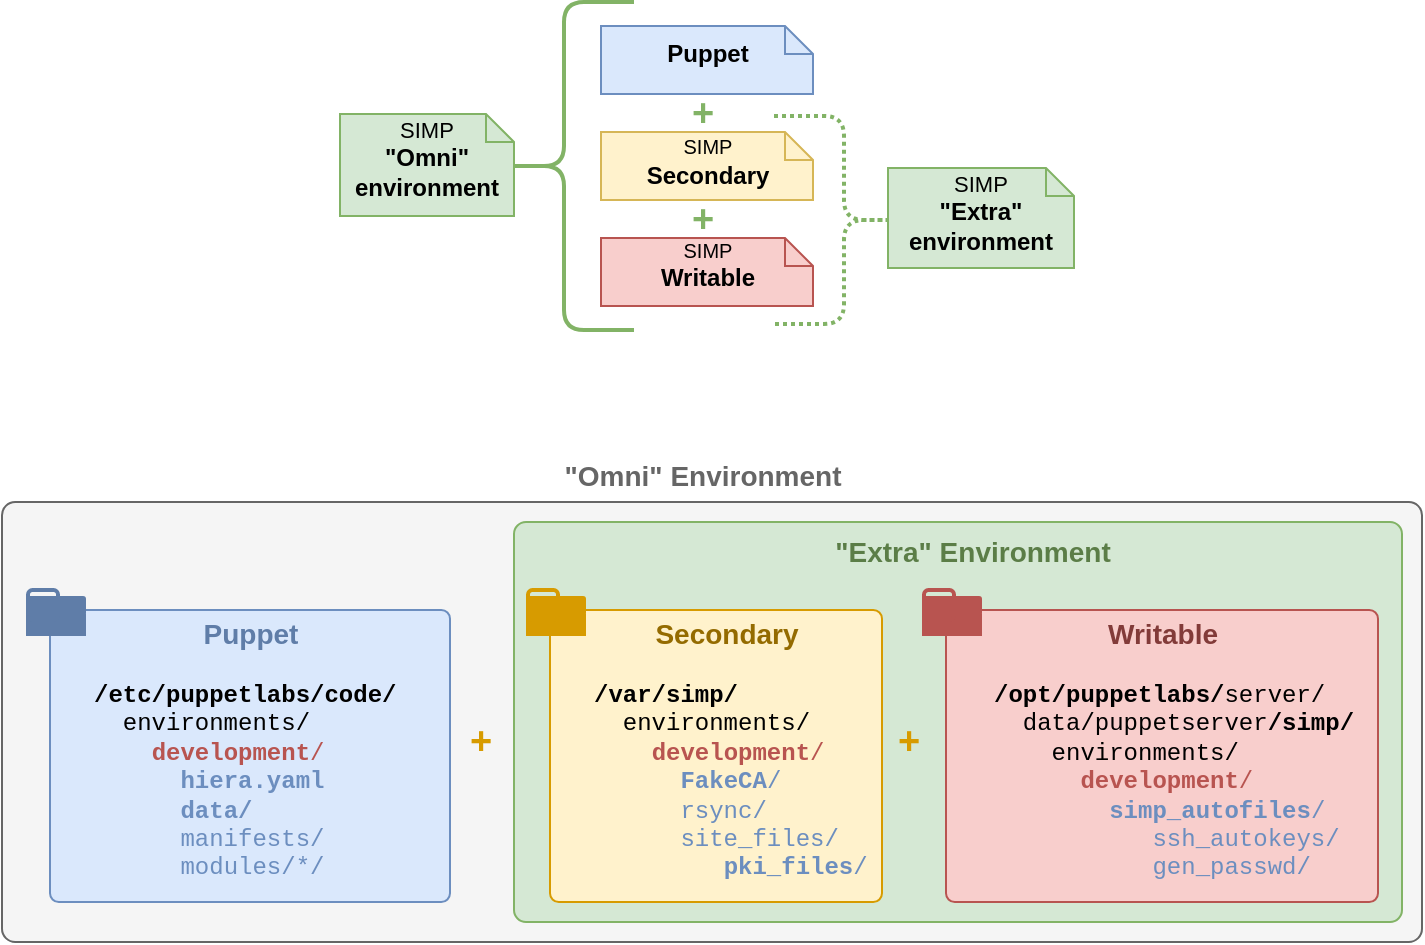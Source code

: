 <mxfile version="20.4.1" type="github" pages="2">
  <diagram name="Simplified v2" id="2etnrcAq5zjSbi8A3pP0">
    <mxGraphModel dx="1422" dy="813" grid="1" gridSize="10" guides="1" tooltips="1" connect="1" arrows="1" fold="1" page="1" pageScale="1" pageWidth="850" pageHeight="1100" math="0" shadow="0">
      <root>
        <mxCell id="-mIu3kfPHVClgdqaARXv-0" />
        <object label="Infrastructure" id="-mIu3kfPHVClgdqaARXv-1">
          <mxCell style="" visible="0" parent="-mIu3kfPHVClgdqaARXv-0" />
        </object>
        <mxCell id="-mIu3kfPHVClgdqaARXv-2" value="" style="whiteSpace=wrap;html=1;fontFamily=Helvetica;align=center;rounded=1;fillColor=none;strokeColor=#d79b00;dashed=1;movable=1;resizable=1;rotatable=1;deletable=1;editable=1;connectable=1;" vertex="1" parent="-mIu3kfPHVClgdqaARXv-1">
          <mxGeometry x="10" y="190" width="80" height="130" as="geometry" />
        </mxCell>
        <mxCell id="-mIu3kfPHVClgdqaARXv-3" style="edgeStyle=orthogonalEdgeStyle;rounded=0;orthogonalLoop=1;jettySize=auto;html=1;exitX=0.5;exitY=1;exitDx=0;exitDy=0;exitPerimeter=0;entryX=0.5;entryY=0;entryDx=0;entryDy=0;endArrow=none;endFill=0;strokeWidth=1;fontColor=#D79B00;fillColor=#ffe6cc;strokeColor=#d79b00;" edge="1" parent="-mIu3kfPHVClgdqaARXv-1" source="-mIu3kfPHVClgdqaARXv-4" target="-mIu3kfPHVClgdqaARXv-2">
          <mxGeometry relative="1" as="geometry" />
        </mxCell>
        <mxCell id="-mIu3kfPHVClgdqaARXv-4" value="&lt;div style=&quot;text-align: center&quot;&gt;&lt;span&gt;Infrastructure&lt;/span&gt;&lt;/div&gt;&lt;div style=&quot;text-align: center&quot;&gt;&lt;span&gt;environment&lt;/span&gt;&lt;/div&gt;" style="shape=note;whiteSpace=wrap;html=1;size=6;verticalAlign=top;align=center;spacingTop=-6;fontFamily=Helvetica;fontStyle=1;fillColor=#ffe6cc;strokeColor=#d79b00;" vertex="1" parent="-mIu3kfPHVClgdqaARXv-1">
          <mxGeometry x="4" y="147" width="95" height="30" as="geometry" />
        </mxCell>
        <mxCell id="-mIu3kfPHVClgdqaARXv-5" value="" style="shape=curlyBracket;whiteSpace=wrap;html=1;rounded=1;strokeColor=#d79b00;fillColor=#ffe6cc;fontFamily=Helvetica;align=center;rotation=0;size=0.769;spacingTop=-7;spacing=3;" vertex="1" parent="-mIu3kfPHVClgdqaARXv-1">
          <mxGeometry x="60" y="140" width="58" height="199" as="geometry" />
        </mxCell>
        <mxCell id="-mIu3kfPHVClgdqaARXv-6" value="" style="edgeStyle=orthogonalEdgeStyle;rounded=0;orthogonalLoop=1;jettySize=auto;html=1;endArrow=none;endFill=0;strokeWidth=1;fillColor=#ffe6cc;strokeColor=#d79b00;" edge="1" parent="-mIu3kfPHVClgdqaARXv-1" source="-mIu3kfPHVClgdqaARXv-7">
          <mxGeometry relative="1" as="geometry">
            <mxPoint x="45" y="283" as="targetPoint" />
          </mxGeometry>
        </mxCell>
        <mxCell id="-mIu3kfPHVClgdqaARXv-7" value="" style="shadow=0;dashed=0;html=1;strokeColor=#d79b00;labelPosition=center;verticalLabelPosition=bottom;verticalAlign=top;align=center;shape=mxgraph.azure.server;fillColor=#ffe6cc;labelBackgroundColor=#ffffff;" vertex="1" parent="-mIu3kfPHVClgdqaARXv-1">
          <mxGeometry x="20" y="233" width="50" height="15" as="geometry" />
        </mxCell>
        <mxCell id="-mIu3kfPHVClgdqaARXv-8" value="&lt;b&gt;production&lt;/b&gt;&lt;br&gt;&lt;div style=&quot;text-align: center&quot;&gt;&lt;span&gt;network&lt;/span&gt;&lt;/div&gt;" style="text;html=1;fontColor=#D79B00;" vertex="1" parent="-mIu3kfPHVClgdqaARXv-1">
          <mxGeometry x="19" y="280" width="60" height="30" as="geometry" />
        </mxCell>
        <mxCell id="-mIu3kfPHVClgdqaARXv-9" value="&lt;b&gt;production&lt;br&gt;&lt;/b&gt;&lt;div style=&quot;text-align: center&quot;&gt;&lt;span&gt;infrastructure&lt;/span&gt;&lt;/div&gt;" style="text;html=1;fontColor=#D79B00;align=center;" vertex="1" parent="-mIu3kfPHVClgdqaARXv-1">
          <mxGeometry x="9" y="193" width="80" height="30" as="geometry" />
        </mxCell>
        <mxCell id="-mIu3kfPHVClgdqaARXv-10" value="" style="endArrow=none;html=1;fillColor=#ffe6cc;strokeColor=#d79b00;strokeWidth=8;" edge="1" parent="-mIu3kfPHVClgdqaARXv-1">
          <mxGeometry width="50" height="50" relative="1" as="geometry">
            <mxPoint x="15.0" y="279.5" as="sourcePoint" />
            <mxPoint x="80" y="279" as="targetPoint" />
          </mxGeometry>
        </mxCell>
        <mxCell id="-mIu3kfPHVClgdqaARXv-11" value="" style="endArrow=none;html=1;fillColor=#ffe6cc;strokeColor=#d79b00;strokeWidth=1;" edge="1" parent="-mIu3kfPHVClgdqaARXv-1">
          <mxGeometry width="50" height="50" relative="1" as="geometry">
            <mxPoint x="105" y="263.5" as="sourcePoint" />
            <mxPoint x="121" y="263" as="targetPoint" />
          </mxGeometry>
        </mxCell>
        <mxCell id="-mIu3kfPHVClgdqaARXv-12" parent="-mIu3kfPHVClgdqaARXv-0" />
        <mxCell id="-mIu3kfPHVClgdqaARXv-13" value="" style="whiteSpace=wrap;html=1;labelBackgroundColor=#ffffff;strokeColor=#666666;strokeWidth=1;fillColor=#f5f5f5;align=center;rounded=1;movable=1;resizable=1;rotatable=1;deletable=1;editable=1;connectable=1;arcSize=3;fontColor=#333333;" vertex="1" parent="-mIu3kfPHVClgdqaARXv-12">
          <mxGeometry x="30" y="290" width="710" height="220" as="geometry" />
        </mxCell>
        <mxCell id="-mIu3kfPHVClgdqaARXv-14" value="" style="whiteSpace=wrap;html=1;labelBackgroundColor=#ffffff;strokeColor=#82b366;strokeWidth=1;fillColor=#d5e8d4;align=center;rounded=1;movable=1;resizable=1;rotatable=1;deletable=1;editable=1;connectable=1;arcSize=3;" vertex="1" parent="-mIu3kfPHVClgdqaARXv-12">
          <mxGeometry x="286" y="300" width="444" height="200" as="geometry" />
        </mxCell>
        <mxCell id="-mIu3kfPHVClgdqaARXv-15" value="" style="whiteSpace=wrap;html=1;labelBackgroundColor=#ffffff;strokeColor=#b85450;strokeWidth=1;fillColor=#f8cecc;align=center;rounded=1;movable=1;resizable=1;rotatable=1;deletable=1;editable=1;connectable=1;arcSize=3;" vertex="1" parent="-mIu3kfPHVClgdqaARXv-12">
          <mxGeometry x="502" y="344" width="216" height="146" as="geometry" />
        </mxCell>
        <mxCell id="-mIu3kfPHVClgdqaARXv-16" value="" style="whiteSpace=wrap;html=1;labelBackgroundColor=#ffffff;strokeColor=#6c8ebf;strokeWidth=1;fillColor=#dae8fc;align=center;rounded=1;movable=1;resizable=1;rotatable=1;deletable=1;editable=1;connectable=1;arcSize=3;" vertex="1" parent="-mIu3kfPHVClgdqaARXv-12">
          <mxGeometry x="54" y="344" width="200" height="146" as="geometry" />
        </mxCell>
        <mxCell id="-mIu3kfPHVClgdqaARXv-17" value="&lt;div&gt;&lt;b&gt;/etc/puppetlabs/code/&lt;/b&gt;&lt;/div&gt;&lt;div&gt;&amp;nbsp; environments/&lt;/div&gt;&lt;font color=&quot;#b85450&quot;&gt;&amp;nbsp;&amp;nbsp;&amp;nbsp; &lt;b&gt;development&lt;/b&gt;/&lt;br&gt;&lt;/font&gt;&lt;div&gt;&lt;font color=&quot;#3333ff&quot;&gt;&amp;nbsp;&amp;nbsp; &amp;nbsp;&amp;nbsp; &lt;b&gt;&lt;font color=&quot;#6c8ebf&quot;&gt;hiera.yaml&lt;/font&gt;&lt;/b&gt;&lt;/font&gt;&lt;/div&gt;&lt;div&gt;&lt;font color=&quot;#3333ff&quot;&gt;&amp;nbsp; &amp;nbsp; &amp;nbsp; &lt;/font&gt;&lt;b&gt;&lt;font color=&quot;#6c8ebf&quot;&gt;data/&lt;/font&gt;&lt;/b&gt;&lt;/div&gt;&lt;div&gt;&lt;font color=&quot;#6c8ebf&quot;&gt;&lt;span&gt;&amp;nbsp;&amp;nbsp; &amp;nbsp;&amp;nbsp; manifests/&lt;br&gt;&lt;/span&gt;&lt;/font&gt;&lt;/div&gt;&lt;div&gt;&lt;font color=&quot;#6c8ebf&quot;&gt;&lt;span&gt;&lt;font color=&quot;#3333ff&quot;&gt;&amp;nbsp; &amp;nbsp; &amp;nbsp; &lt;/font&gt;&lt;b&gt;&lt;font color=&quot;#6c8ebf&quot;&gt;&lt;/font&gt;&lt;/b&gt;modules/*/&lt;/span&gt;&lt;/font&gt;&lt;font color=&quot;#6c8ebf&quot;&gt;&lt;span&gt;&lt;/span&gt;&lt;/font&gt;&lt;/div&gt;&lt;div&gt;&lt;font color=&quot;#6c8ebf&quot;&gt;&lt;span&gt;&lt;/span&gt;&lt;/font&gt;&lt;/div&gt;&lt;font color=&quot;#6c8ebf&quot;&gt;&lt;br&gt;&lt;/font&gt;" style="text;html=1;resizable=1;points=[];autosize=1;align=left;verticalAlign=top;spacingTop=-4;fontColor=#000000;fontFamily=Courier New;movable=1;rotatable=1;deletable=1;editable=1;connectable=1;" vertex="1" parent="-mIu3kfPHVClgdqaARXv-12">
          <mxGeometry x="74" y="377" width="170" height="120" as="geometry" />
        </mxCell>
        <mxCell id="-mIu3kfPHVClgdqaARXv-23" value="" style="whiteSpace=wrap;html=1;labelBackgroundColor=#ffffff;strokeColor=#D79B00;strokeWidth=1;fillColor=#fff2cc;align=center;rounded=1;movable=1;resizable=1;rotatable=1;deletable=1;editable=1;connectable=1;arcSize=3;" vertex="1" parent="-mIu3kfPHVClgdqaARXv-12">
          <mxGeometry x="304" y="344" width="166" height="146" as="geometry" />
        </mxCell>
        <mxCell id="-mIu3kfPHVClgdqaARXv-24" value="" style="group" vertex="1" connectable="0" parent="-mIu3kfPHVClgdqaARXv-12">
          <mxGeometry x="292" y="334" width="30" height="23" as="geometry" />
        </mxCell>
        <mxCell id="-mIu3kfPHVClgdqaARXv-25" value="" style="whiteSpace=wrap;html=1;rounded=0;labelBackgroundColor=#ffffff;strokeColor=none;strokeWidth=2;fillColor=#D79B00;gradientColor=none;fontColor=#D79B00;align=center;" vertex="1" parent="-mIu3kfPHVClgdqaARXv-24">
          <mxGeometry y="12" width="30" height="11" as="geometry" />
        </mxCell>
        <mxCell id="-mIu3kfPHVClgdqaARXv-26" value="" style="whiteSpace=wrap;html=1;rounded=1;labelBackgroundColor=#ffffff;strokeColor=#d79b00;strokeWidth=2;fillColor=none;align=center;perimeterSpacing=0;" vertex="1" parent="-mIu3kfPHVClgdqaARXv-24">
          <mxGeometry x="1" width="15" height="15" as="geometry" />
        </mxCell>
        <mxCell id="-mIu3kfPHVClgdqaARXv-27" value="" style="whiteSpace=wrap;html=1;rounded=1;labelBackgroundColor=#ffffff;strokeColor=none;strokeWidth=2;fillColor=#D79B00;gradientColor=none;fontColor=#D79B00;align=center;" vertex="1" parent="-mIu3kfPHVClgdqaARXv-24">
          <mxGeometry y="3" width="30" height="10" as="geometry" />
        </mxCell>
        <mxCell id="-mIu3kfPHVClgdqaARXv-28" value="&lt;div&gt;&lt;b&gt;/var/simp/&lt;/b&gt;&lt;/div&gt;&lt;div&gt;&amp;nbsp; environments/&lt;/div&gt;&lt;font color=&quot;#b85450&quot;&gt;&amp;nbsp; &amp;nbsp; &lt;b&gt;development&lt;/b&gt;/&lt;br&gt;&lt;/font&gt;&lt;font color=&quot;#6c8ebf&quot;&gt;&amp;nbsp; &amp;nbsp; &amp;nbsp; &lt;b&gt;FakeCA&lt;/b&gt;/&lt;br&gt;&amp;nbsp; &amp;nbsp; &amp;nbsp; rsync/&lt;br&gt;&lt;/font&gt;&lt;div&gt;&lt;font color=&quot;#6c8ebf&quot;&gt;&amp;nbsp; &amp;nbsp; &amp;nbsp; site_files/&lt;br&gt;&lt;/font&gt;&lt;/div&gt;&lt;div&gt;&lt;font color=&quot;#6c8ebf&quot;&gt;&amp;nbsp;&amp;nbsp;&amp;nbsp;&amp;nbsp;&amp;nbsp; &amp;nbsp;&amp;nbsp; &lt;b&gt;pki_files&lt;/b&gt;/&lt;/font&gt;&lt;br&gt;&lt;/div&gt;" style="text;html=1;resizable=1;points=[];autosize=1;align=left;verticalAlign=top;spacingTop=-4;fontColor=#000000;fontFamily=Courier New;movable=1;rotatable=1;deletable=1;editable=1;connectable=1;" vertex="1" parent="-mIu3kfPHVClgdqaARXv-12">
          <mxGeometry x="324" y="377" width="160" height="110" as="geometry" />
        </mxCell>
        <mxCell id="-mIu3kfPHVClgdqaARXv-34" value="&lt;div&gt;&lt;b&gt;/opt/puppetlabs/&lt;/b&gt;server/&lt;/div&gt;&lt;div&gt;&amp;nbsp; data/puppetserver&lt;b&gt;/simp/&lt;/b&gt;&lt;/div&gt;&lt;div&gt;&amp;nbsp;&amp;nbsp;&amp;nbsp; environments/&lt;/div&gt;&lt;div&gt;&lt;font color=&quot;#b85450&quot;&gt;&lt;b&gt;&amp;nbsp;&amp;nbsp;&amp;nbsp;&amp;nbsp;&amp;nbsp; development&lt;/b&gt;/&lt;/font&gt;&lt;/div&gt;&lt;font color=&quot;#6c8ebf&quot;&gt;&amp;nbsp;&amp;nbsp; &amp;nbsp;&amp;nbsp;&amp;nbsp;&amp;nbsp; &lt;b&gt;simp_autofiles&lt;/b&gt;/&lt;br&gt;&amp;nbsp; &amp;nbsp; &amp;nbsp; &amp;nbsp;&amp;nbsp; &amp;nbsp; ssh_autokeys/&lt;br&gt;&amp;nbsp; &amp;nbsp; &amp;nbsp; &amp;nbsp;&amp;nbsp; &amp;nbsp; gen_passwd/&lt;br&gt;&lt;/font&gt;" style="text;html=1;resizable=1;points=[];autosize=1;align=left;verticalAlign=top;spacingTop=-4;fontColor=#000000;fontFamily=Courier New;movable=1;rotatable=1;deletable=1;editable=1;connectable=1;" vertex="1" parent="-mIu3kfPHVClgdqaARXv-12">
          <mxGeometry x="524" y="377" width="200" height="110" as="geometry" />
        </mxCell>
        <mxCell id="-mIu3kfPHVClgdqaARXv-45" value="&lt;font style=&quot;font-size: 14px;&quot;&gt;Puppet&lt;br&gt;&lt;/font&gt;" style="text;html=1;align=center;verticalAlign=middle;resizable=0;points=[];autosize=1;strokeColor=none;fillColor=none;fontStyle=1;fontSize=14;fontColor=#5F7DA8;" vertex="1" parent="-mIu3kfPHVClgdqaARXv-12">
          <mxGeometry x="119" y="341" width="70" height="30" as="geometry" />
        </mxCell>
        <mxCell id="-mIu3kfPHVClgdqaARXv-46" value="Secondary " style="text;html=1;align=center;verticalAlign=middle;resizable=0;points=[];autosize=1;strokeColor=none;fillColor=none;fontStyle=1;fontColor=#946B00;fontSize=14;" vertex="1" parent="-mIu3kfPHVClgdqaARXv-12">
          <mxGeometry x="342" y="341" width="100" height="30" as="geometry" />
        </mxCell>
        <mxCell id="-mIu3kfPHVClgdqaARXv-47" value="Writable " style="text;html=1;align=center;verticalAlign=middle;resizable=0;points=[];autosize=1;strokeColor=none;fillColor=none;fontStyle=1;fontColor=#823B39;fontSize=14;" vertex="1" parent="-mIu3kfPHVClgdqaARXv-12">
          <mxGeometry x="570" y="341" width="80" height="30" as="geometry" />
        </mxCell>
        <mxCell id="uFsJ2Q3TE8NYGcYe8jEq-1" value="+" style="text;html=1;resizable=0;autosize=1;align=center;verticalAlign=middle;points=[];fillColor=none;strokeColor=none;rounded=0;fontFamily=Helvetica;fontColor=#D79B00;fontStyle=1;fontSize=19;" vertex="1" parent="-mIu3kfPHVClgdqaARXv-12">
          <mxGeometry x="473" y="400" width="20" height="20" as="geometry" />
        </mxCell>
        <mxCell id="uFsJ2Q3TE8NYGcYe8jEq-2" value="&quot;Extra&quot; Environment" style="text;html=1;align=center;verticalAlign=middle;resizable=0;points=[];autosize=1;strokeColor=none;fillColor=none;fontStyle=1;fontColor=#5B7D47;fontSize=14;" vertex="1" parent="-mIu3kfPHVClgdqaARXv-12">
          <mxGeometry x="430" y="300" width="170" height="30" as="geometry" />
        </mxCell>
        <mxCell id="uFsJ2Q3TE8NYGcYe8jEq-6" value="&quot;Omni&quot; Environment" style="text;html=1;align=center;verticalAlign=middle;resizable=0;points=[];autosize=1;strokeColor=none;fillColor=none;fontStyle=1;fontColor=#666666;fontSize=14;" vertex="1" parent="-mIu3kfPHVClgdqaARXv-12">
          <mxGeometry x="295" y="262" width="170" height="30" as="geometry" />
        </mxCell>
        <mxCell id="uFsJ2Q3TE8NYGcYe8jEq-7" value="+" style="text;html=1;resizable=0;autosize=1;align=center;verticalAlign=middle;points=[];fillColor=none;strokeColor=none;rounded=0;fontFamily=Helvetica;fontColor=#D79B00;fontStyle=1;fontSize=19;" vertex="1" parent="-mIu3kfPHVClgdqaARXv-12">
          <mxGeometry x="259" y="400" width="20" height="20" as="geometry" />
        </mxCell>
        <mxCell id="vvE6RJOm1xn6MpsW2v5u-0" value="+" style="text;html=1;resizable=0;autosize=1;align=center;verticalAlign=middle;points=[];fillColor=none;strokeColor=none;rounded=0;fontFamily=Helvetica;fontColor=#82B366;fontStyle=1;fontSize=19;" vertex="1" parent="-mIu3kfPHVClgdqaARXv-12">
          <mxGeometry x="370" y="86" width="20" height="20" as="geometry" />
        </mxCell>
        <mxCell id="vvE6RJOm1xn6MpsW2v5u-1" value="" style="shape=curlyBracket;whiteSpace=wrap;html=1;rounded=1;labelBackgroundColor=#ffffff;strokeColor=#82b366;strokeWidth=2;fillColor=#d5e8d4;align=center;" vertex="1" parent="-mIu3kfPHVClgdqaARXv-12">
          <mxGeometry x="276" y="40" width="70" height="164" as="geometry" />
        </mxCell>
        <mxCell id="vvE6RJOm1xn6MpsW2v5u-2" value="&lt;div&gt;&lt;font size=&quot;1&quot;&gt;&lt;span style=&quot;font-weight: normal;&quot;&gt;SIMP&lt;/span&gt;&lt;/font&gt;&lt;/div&gt;&lt;div&gt;Secondary&lt;/div&gt;" style="shape=note;whiteSpace=wrap;html=1;size=14;verticalAlign=middle;align=center;spacingTop=-6;fontFamily=Helvetica;fontStyle=1;fillColor=#fff2cc;strokeColor=#d6b656;" vertex="1" parent="-mIu3kfPHVClgdqaARXv-12">
          <mxGeometry x="329.5" y="105" width="106" height="34" as="geometry" />
        </mxCell>
        <mxCell id="vvE6RJOm1xn6MpsW2v5u-3" value="Puppet" style="shape=note;whiteSpace=wrap;html=1;size=14;verticalAlign=middle;align=center;spacingTop=-6;fontFamily=Helvetica;fontStyle=1;fillColor=#dae8fc;strokeColor=#6c8ebf;" vertex="1" parent="-mIu3kfPHVClgdqaARXv-12">
          <mxGeometry x="329.5" y="52" width="106" height="34" as="geometry" />
        </mxCell>
        <mxCell id="vvE6RJOm1xn6MpsW2v5u-4" value="&lt;font style=&quot;font-size: 11px;&quot;&gt;&lt;span style=&quot;font-weight: normal;&quot;&gt;SIMP&lt;/span&gt;&lt;/font&gt;&lt;br&gt;&quot;Omni&quot;&lt;br&gt;environment" style="shape=note;whiteSpace=wrap;html=1;size=14;verticalAlign=top;align=center;spacingTop=-6;fontFamily=Helvetica;fontStyle=1;fillColor=#d5e8d4;strokeColor=#82b366;" vertex="1" parent="-mIu3kfPHVClgdqaARXv-12">
          <mxGeometry x="199" y="96" width="87" height="51" as="geometry" />
        </mxCell>
        <mxCell id="vvE6RJOm1xn6MpsW2v5u-5" value="+" style="text;html=1;resizable=0;autosize=1;align=center;verticalAlign=middle;points=[];fillColor=none;strokeColor=none;rounded=0;fontFamily=Helvetica;fontColor=#82B366;fontStyle=1;fontSize=19;" vertex="1" parent="-mIu3kfPHVClgdqaARXv-12">
          <mxGeometry x="370" y="139" width="20" height="20" as="geometry" />
        </mxCell>
        <mxCell id="vvE6RJOm1xn6MpsW2v5u-6" value="&lt;div style=&quot;font-size: 10px;&quot;&gt;&lt;span style=&quot;font-weight: normal;&quot;&gt;SIMP &lt;br&gt;&lt;/span&gt;&lt;/div&gt;&lt;div&gt;Writable&lt;/div&gt;" style="shape=note;whiteSpace=wrap;html=1;size=14;verticalAlign=middle;align=center;spacingTop=-6;fontFamily=Helvetica;fontStyle=1;fillColor=#f8cecc;strokeColor=#b85450;" vertex="1" parent="-mIu3kfPHVClgdqaARXv-12">
          <mxGeometry x="329.5" y="158" width="106" height="34" as="geometry" />
        </mxCell>
        <mxCell id="vvE6RJOm1xn6MpsW2v5u-7" value="" style="shape=curlyBracket;whiteSpace=wrap;html=1;rounded=1;labelBackgroundColor=#ffffff;strokeColor=#82b366;strokeWidth=2;fillColor=#d5e8d4;align=center;flipH=1;fontStyle=1;dashed=1;dashPattern=1 1;" vertex="1" parent="-mIu3kfPHVClgdqaARXv-12">
          <mxGeometry x="416" y="97" width="70" height="104" as="geometry" />
        </mxCell>
        <mxCell id="vvE6RJOm1xn6MpsW2v5u-8" style="edgeStyle=orthogonalEdgeStyle;rounded=0;orthogonalLoop=1;jettySize=auto;html=1;exitX=0.5;exitY=1;exitDx=0;exitDy=0;fontFamily=Courier New;" edge="1" parent="-mIu3kfPHVClgdqaARXv-12">
          <mxGeometry relative="1" as="geometry">
            <mxPoint x="516" y="159" as="sourcePoint" />
            <mxPoint x="516" y="159" as="targetPoint" />
          </mxGeometry>
        </mxCell>
        <mxCell id="vvE6RJOm1xn6MpsW2v5u-9" value="&lt;font style=&quot;font-size: 11px;&quot;&gt;&lt;span style=&quot;font-weight: normal;&quot;&gt;SIMP&lt;/span&gt;&lt;/font&gt;&lt;br&gt;&quot;Extra&quot;&lt;br&gt;environment" style="shape=note;whiteSpace=wrap;html=1;size=14;verticalAlign=top;align=center;spacingTop=-6;fontFamily=Helvetica;fontStyle=1;fillColor=#d5e8d4;strokeColor=#82b366;" vertex="1" parent="-mIu3kfPHVClgdqaARXv-12">
          <mxGeometry x="473" y="123" width="93" height="50" as="geometry" />
        </mxCell>
        <mxCell id="vvE6RJOm1xn6MpsW2v5u-11" value="" style="group" vertex="1" connectable="0" parent="-mIu3kfPHVClgdqaARXv-12">
          <mxGeometry x="490" y="334" width="30" height="23" as="geometry" />
        </mxCell>
        <mxCell id="-mIu3kfPHVClgdqaARXv-31" value="" style="whiteSpace=wrap;html=1;rounded=0;labelBackgroundColor=#ffffff;strokeColor=none;strokeWidth=2;fillColor=#B85450;gradientColor=none;fontColor=#D79B00;align=center;" vertex="1" parent="vvE6RJOm1xn6MpsW2v5u-11">
          <mxGeometry y="12" width="30" height="11" as="geometry" />
        </mxCell>
        <mxCell id="-mIu3kfPHVClgdqaARXv-32" value="" style="whiteSpace=wrap;html=1;rounded=1;labelBackgroundColor=#ffffff;strokeColor=#B85450;strokeWidth=2;fillColor=none;align=center;perimeterSpacing=0;" vertex="1" parent="vvE6RJOm1xn6MpsW2v5u-11">
          <mxGeometry x="1" width="15" height="15" as="geometry" />
        </mxCell>
        <mxCell id="-mIu3kfPHVClgdqaARXv-33" value="" style="whiteSpace=wrap;html=1;rounded=1;labelBackgroundColor=#ffffff;strokeColor=none;strokeWidth=2;fillColor=#B85450;gradientColor=none;fontColor=#D79B00;align=center;" vertex="1" parent="vvE6RJOm1xn6MpsW2v5u-11">
          <mxGeometry y="3" width="30" height="10" as="geometry" />
        </mxCell>
        <mxCell id="vvE6RJOm1xn6MpsW2v5u-12" value="" style="group" vertex="1" connectable="0" parent="-mIu3kfPHVClgdqaARXv-12">
          <mxGeometry x="42" y="334" width="30" height="23" as="geometry" />
        </mxCell>
        <mxCell id="-mIu3kfPHVClgdqaARXv-19" value="" style="whiteSpace=wrap;html=1;rounded=0;labelBackgroundColor=#ffffff;strokeColor=none;strokeWidth=2;fillColor=#5F7DA8;gradientColor=none;fontColor=#D79B00;align=center;container=0;" vertex="1" parent="vvE6RJOm1xn6MpsW2v5u-12">
          <mxGeometry y="12" width="30" height="11" as="geometry" />
        </mxCell>
        <mxCell id="-mIu3kfPHVClgdqaARXv-20" value="" style="whiteSpace=wrap;html=1;rounded=1;labelBackgroundColor=#ffffff;strokeColor=#5F7DA8;strokeWidth=2;fillColor=none;align=center;perimeterSpacing=0;container=0;" vertex="1" parent="vvE6RJOm1xn6MpsW2v5u-12">
          <mxGeometry x="1" width="15" height="15" as="geometry" />
        </mxCell>
        <mxCell id="-mIu3kfPHVClgdqaARXv-21" value="" style="whiteSpace=wrap;html=1;rounded=1;labelBackgroundColor=#ffffff;strokeColor=none;strokeWidth=2;fillColor=#5F7DA8;gradientColor=none;fontColor=#D79B00;align=center;container=0;" vertex="1" parent="vvE6RJOm1xn6MpsW2v5u-12">
          <mxGeometry y="3" width="30" height="10" as="geometry" />
        </mxCell>
      </root>
    </mxGraphModel>
  </diagram>
  <diagram id="h--fzdkQ0jzI6pCZrXBm" name="simp-doc 6.4.0">
    <mxGraphModel dx="1422" dy="813" grid="1" gridSize="10" guides="1" tooltips="1" connect="1" arrows="1" fold="1" page="1" pageScale="1" pageWidth="850" pageHeight="1100" math="0" shadow="0">
      <root>
        <mxCell id="0" />
        <mxCell id="1" parent="0" />
        <mxCell id="2" value="" style="group" parent="1" vertex="1" connectable="0">
          <mxGeometry x="130" y="141" width="436" height="354" as="geometry" />
        </mxCell>
        <mxCell id="3" value="" style="group" parent="2" vertex="1" connectable="0">
          <mxGeometry width="436" height="354" as="geometry" />
        </mxCell>
        <mxCell id="4" value="" style="whiteSpace=wrap;html=1;dashed=1;dashPattern=1 1;labelBackgroundColor=#ffffff;strokeColor=none;strokeWidth=2;fillColor=#F7F4ED;fontColor=#333333;align=center;rounded=1;movable=1;resizable=1;rotatable=1;deletable=1;editable=1;connectable=1;fontStyle=0" parent="3" vertex="1">
          <mxGeometry x="90" y="209" width="75" height="45" as="geometry" />
        </mxCell>
        <mxCell id="5" value="" style="whiteSpace=wrap;html=1;dashed=1;dashPattern=1 1;labelBackgroundColor=#ffffff;strokeColor=none;strokeWidth=2;fillColor=#F7F4ED;fontColor=#333333;align=center;rounded=1;fontStyle=0" parent="3" vertex="1">
          <mxGeometry x="171" y="173" width="97" height="53" as="geometry" />
        </mxCell>
        <mxCell id="6" value="" style="whiteSpace=wrap;html=1;dashed=1;dashPattern=1 1;labelBackgroundColor=#ffffff;strokeColor=none;strokeWidth=2;fillColor=#F7F4ED;fontColor=#333333;align=center;rounded=1;fontStyle=1" parent="3" vertex="1">
          <mxGeometry x="28" y="202" width="92" height="19" as="geometry" />
        </mxCell>
        <mxCell id="7" value="" style="whiteSpace=wrap;html=1;dashed=1;dashPattern=1 1;labelBackgroundColor=#ffffff;strokeColor=none;strokeWidth=2;fillColor=#F7F4ED;fontColor=#333333;align=center;rounded=1;fontStyle=1" parent="3" vertex="1">
          <mxGeometry x="119" y="158" width="101" height="21" as="geometry" />
        </mxCell>
        <mxCell id="8" value="" style="whiteSpace=wrap;html=1;dashed=1;dashPattern=1 1;labelBackgroundColor=#ffffff;strokeColor=none;strokeWidth=2;fillColor=#F7F4ED;fontColor=#333333;align=center;rounded=1;movable=1;resizable=1;rotatable=1;deletable=1;editable=1;connectable=1;fontStyle=0" parent="3" vertex="1">
          <mxGeometry y="118" width="153" height="48" as="geometry" />
        </mxCell>
        <mxCell id="9" value="" style="whiteSpace=wrap;html=1;dashed=1;dashPattern=1 1;labelBackgroundColor=#ffffff;strokeColor=none;strokeWidth=2;fillColor=#F7F4ED;fontColor=#333333;align=center;rounded=1;movable=1;resizable=1;rotatable=1;deletable=1;editable=1;connectable=1;fontStyle=0" parent="3" vertex="1">
          <mxGeometry x="11" y="185" width="59" height="28" as="geometry" />
        </mxCell>
        <mxCell id="10" value="" style="whiteSpace=wrap;html=1;dashed=1;dashPattern=1 1;labelBackgroundColor=#ffffff;strokeColor=none;strokeWidth=2;fillColor=#F7F4ED;fontColor=#333333;align=center;rounded=1;movable=1;resizable=1;rotatable=1;deletable=1;editable=1;connectable=1;fontStyle=0" parent="3" vertex="1">
          <mxGeometry x="270" y="300" width="166" height="54" as="geometry" />
        </mxCell>
        <mxCell id="11" value="" style="whiteSpace=wrap;html=1;dashed=1;dashPattern=1 1;labelBackgroundColor=#ffffff;strokeColor=none;strokeWidth=2;fillColor=#F7F4ED;fontColor=#333333;align=center;rounded=1;movable=1;resizable=1;rotatable=1;deletable=1;editable=1;connectable=1;fontStyle=0" parent="3" vertex="1">
          <mxGeometry x="220" y="265" width="101" height="28" as="geometry" />
        </mxCell>
        <mxCell id="12" value="" style="whiteSpace=wrap;html=1;dashed=1;dashPattern=1 1;labelBackgroundColor=#ffffff;strokeColor=none;strokeWidth=2;fillColor=#F7F4ED;fontColor=#333333;align=center;rounded=1;movable=1;resizable=1;rotatable=1;deletable=1;editable=1;connectable=1;fontStyle=0" parent="3" vertex="1">
          <mxGeometry x="132" y="245" width="119" height="28" as="geometry" />
        </mxCell>
        <mxCell id="13" value="" style="whiteSpace=wrap;html=1;dashed=1;dashPattern=1 1;labelBackgroundColor=#ffffff;strokeColor=none;strokeWidth=2;fillColor=#F7F4ED;fontColor=#333333;align=center;rounded=1;movable=1;resizable=1;rotatable=1;deletable=1;editable=1;connectable=1;" parent="3" vertex="1">
          <mxGeometry width="210" height="59" as="geometry" />
        </mxCell>
        <mxCell id="14" value="" style="whiteSpace=wrap;html=1;dashed=1;dashPattern=1 1;labelBackgroundColor=#ffffff;strokeColor=none;strokeWidth=2;fillColor=#F7F4ED;fontColor=#333333;align=center;rounded=1;" parent="3" vertex="1">
          <mxGeometry x="159" y="50" width="191" height="84" as="geometry" />
        </mxCell>
        <mxCell id="15" value="" style="whiteSpace=wrap;html=1;dashed=1;dashPattern=1 1;labelBackgroundColor=#ffffff;strokeColor=none;strokeWidth=2;fillColor=#F7F4ED;fontColor=#333333;align=center;rounded=1;fontStyle=1" parent="2" vertex="1">
          <mxGeometry x="201" y="258" width="59" height="21" as="geometry" />
        </mxCell>
        <mxCell id="16" value="" style="whiteSpace=wrap;html=1;dashed=1;dashPattern=1 1;labelBackgroundColor=#ffffff;strokeColor=none;strokeWidth=2;fillColor=#F7F4ED;fontColor=#333333;align=center;rounded=1;movable=1;resizable=1;rotatable=1;deletable=1;editable=1;connectable=1;fontStyle=0" parent="1" vertex="1">
          <mxGeometry x="390" y="423" width="101" height="28" as="geometry" />
        </mxCell>
        <mxCell id="17" value="" style="edgeStyle=orthogonalEdgeStyle;rounded=0;orthogonalLoop=1;jettySize=auto;html=1;strokeColor=#6C8EBF;fontFamily=Helvetica;fontColor=#3333FF;align=center;movable=1;resizable=1;rotatable=1;deletable=1;editable=1;connectable=1;endArrow=none;endFill=0;" parent="1" edge="1">
          <mxGeometry y="-5" relative="1" as="geometry">
            <mxPoint x="502" y="489" as="sourcePoint" />
            <mxPoint x="503" y="516" as="targetPoint" />
            <mxPoint x="4" y="-5" as="offset" />
          </mxGeometry>
        </mxCell>
        <mxCell id="18" value="" style="whiteSpace=wrap;html=1;fontFamily=Helvetica;fontColor=#3333FF;align=left;rounded=1;fillColor=none;strokeColor=#6C8EBF;dashed=1;" parent="1" vertex="1">
          <mxGeometry x="409" y="443" width="151" height="46" as="geometry" />
        </mxCell>
        <mxCell id="19" value="/opt/&lt;br&gt;&amp;nbsp; puppetlabs/&lt;br&gt;&amp;nbsp; &amp;nbsp; &amp;nbsp; &amp;nbsp; &amp;nbsp; server/&lt;br&gt;&amp;nbsp; &amp;nbsp; &amp;nbsp; &amp;nbsp; &amp;nbsp; &amp;nbsp; &amp;nbsp; data/&lt;br&gt;&amp;nbsp; &amp;nbsp; &amp;nbsp; &amp;nbsp; &amp;nbsp; &amp;nbsp; &amp;nbsp; &amp;nbsp; puppetserver/&lt;br&gt;&amp;nbsp; &amp;nbsp; &amp;nbsp; &amp;nbsp; &amp;nbsp; &amp;nbsp; &amp;nbsp; &amp;nbsp; &amp;nbsp; &amp;nbsp; &amp;nbsp; &amp;nbsp; &amp;nbsp; simp/&lt;br&gt;&amp;nbsp; &amp;nbsp; &amp;nbsp; &amp;nbsp; &amp;nbsp; &amp;nbsp; &amp;nbsp; &amp;nbsp; &amp;nbsp; &amp;nbsp; &amp;nbsp; &amp;nbsp; &amp;nbsp; &amp;nbsp; environments/&lt;br&gt;&lt;font color=&quot;#b85450&quot;&gt;&amp;nbsp; &amp;nbsp; &amp;nbsp; &amp;nbsp; &amp;nbsp; &amp;nbsp; &amp;nbsp; &amp;nbsp; &amp;nbsp; &amp;nbsp; &amp;nbsp; &amp;nbsp; &amp;nbsp; &amp;nbsp; &amp;nbsp; &amp;nbsp; &amp;nbsp; &lt;b&gt;development&lt;/b&gt;/&lt;br&gt;&lt;/font&gt;&lt;font color=&quot;#6c8ebf&quot;&gt;&amp;nbsp; &amp;nbsp; &amp;nbsp; &amp;nbsp; &amp;nbsp; &amp;nbsp; &amp;nbsp; &amp;nbsp; &amp;nbsp; &amp;nbsp; &amp;nbsp; &amp;nbsp; &amp;nbsp; &amp;nbsp; &amp;nbsp; &amp;nbsp; &amp;nbsp; &amp;nbsp; simp_autofiles/&lt;br&gt;&amp;nbsp; &amp;nbsp; &amp;nbsp; &amp;nbsp; &amp;nbsp; &amp;nbsp; &amp;nbsp; &amp;nbsp; &amp;nbsp; &amp;nbsp; &amp;nbsp; &amp;nbsp; &amp;nbsp; &amp;nbsp; &amp;nbsp; &amp;nbsp; &amp;nbsp; &amp;nbsp; &amp;nbsp; &amp;nbsp; &amp;nbsp; &amp;nbsp;ssh_autokeys/&lt;br&gt;&amp;nbsp; &amp;nbsp; &amp;nbsp; &amp;nbsp; &amp;nbsp; &amp;nbsp; &amp;nbsp; &amp;nbsp; &amp;nbsp; &amp;nbsp; &amp;nbsp; &amp;nbsp; &amp;nbsp; &amp;nbsp; &amp;nbsp; &amp;nbsp; &amp;nbsp; &amp;nbsp; &amp;nbsp; &amp;nbsp; &amp;nbsp; &amp;nbsp;gen_passwd/&lt;br&gt;&lt;/font&gt;&lt;br&gt;" style="text;html=1;resizable=0;points=[];autosize=1;align=left;verticalAlign=top;spacingTop=-4;fontColor=#000000;fontFamily=Courier New;movable=0;rotatable=0;deletable=0;editable=0;connectable=0;" parent="1" vertex="1">
          <mxGeometry x="150" y="329" width="420" height="170" as="geometry" />
        </mxCell>
        <mxCell id="20" value="/var/&lt;br&gt;&amp;nbsp; simp/&lt;br&gt;&amp;nbsp; &amp;nbsp; environments/&lt;br&gt;&lt;font color=&quot;#b85450&quot;&gt;&amp;nbsp; &amp;nbsp; &amp;nbsp; &amp;nbsp; &amp;nbsp; &amp;nbsp; &amp;nbsp; &lt;b&gt;development&lt;/b&gt;/&lt;br&gt;&lt;/font&gt;&lt;font color=&quot;#6c8ebf&quot;&gt;&amp;nbsp; &amp;nbsp; &amp;nbsp; &amp;nbsp; &amp;nbsp; &amp;nbsp; &amp;nbsp; &amp;nbsp; &amp;nbsp; &amp;nbsp; &amp;nbsp; FakeCA/&lt;br&gt;&amp;nbsp; &amp;nbsp; &amp;nbsp; &amp;nbsp; &amp;nbsp; &amp;nbsp; &amp;nbsp; &amp;nbsp; &amp;nbsp; &amp;nbsp; &amp;nbsp; rsync/&lt;br&gt;&amp;nbsp; &amp;nbsp; &amp;nbsp; &amp;nbsp; &amp;nbsp; &amp;nbsp; &amp;nbsp; &amp;nbsp; &amp;nbsp; &amp;nbsp; &amp;nbsp; site_files/&lt;br&gt;&lt;/font&gt;&lt;br&gt;" style="text;html=1;resizable=0;points=[];autosize=1;align=left;verticalAlign=top;spacingTop=-4;fontColor=#000000;fontFamily=Courier New;movable=0;rotatable=0;deletable=0;editable=0;connectable=0;" parent="1" vertex="1">
          <mxGeometry x="150" y="259" width="250" height="110" as="geometry" />
        </mxCell>
        <mxCell id="21" value="" style="whiteSpace=wrap;html=1;fontFamily=Helvetica;align=center;rounded=1;fillColor=none;strokeColor=#6c8ebf;dashed=1;movable=1;resizable=1;rotatable=1;deletable=1;editable=1;connectable=1;" parent="1" vertex="1">
          <mxGeometry x="347" y="210" width="129" height="60" as="geometry" />
        </mxCell>
        <mxCell id="22" value="" style="whiteSpace=wrap;html=1;fontFamily=Helvetica;fontColor=#3333FF;align=left;rounded=1;fillColor=none;strokeColor=#6C8EBF;dashed=1;movable=0;resizable=0;rotatable=0;deletable=0;editable=0;connectable=0;" parent="1" vertex="1">
          <mxGeometry x="305" y="317" width="89" height="45" as="geometry" />
        </mxCell>
        <mxCell id="23" value="/etc/&lt;br&gt;&amp;nbsp; puppetlabs/&lt;br&gt;&amp;nbsp; &amp;nbsp; &amp;nbsp; &amp;nbsp; &amp;nbsp; code/&lt;br&gt;&amp;nbsp; &amp;nbsp; &amp;nbsp; &amp;nbsp; &amp;nbsp; &amp;nbsp; environments/&lt;br&gt;&lt;font color=&quot;#b85450&quot;&gt;&amp;nbsp; &amp;nbsp; &amp;nbsp; &amp;nbsp; &amp;nbsp; &amp;nbsp; &amp;nbsp; &amp;nbsp; &amp;nbsp; &amp;nbsp;&amp;nbsp;&lt;b&gt;development&lt;/b&gt;/&lt;br&gt;&lt;/font&gt;&lt;font color=&quot;#3333ff&quot;&gt;&amp;nbsp; &amp;nbsp; &amp;nbsp; &amp;nbsp; &amp;nbsp; &amp;nbsp; &amp;nbsp; &amp;nbsp; &amp;nbsp; &amp;nbsp; &amp;nbsp; &amp;nbsp; &amp;nbsp; &amp;nbsp; &lt;/font&gt;&lt;font color=&quot;#6c8ebf&quot;&gt;data/&lt;br&gt;&lt;span&gt;&amp;nbsp; &amp;nbsp; &amp;nbsp; &amp;nbsp; &amp;nbsp; &amp;nbsp; &amp;nbsp; &amp;nbsp; &amp;nbsp; &amp;nbsp; &amp;nbsp; &amp;nbsp; &amp;nbsp; &amp;nbsp; manifests/&lt;br&gt;&lt;/span&gt;&amp;nbsp; &amp;nbsp; &amp;nbsp; &amp;nbsp; &amp;nbsp; &amp;nbsp; &amp;nbsp; &amp;nbsp; &amp;nbsp; &amp;nbsp; &amp;nbsp; &amp;nbsp; &amp;nbsp; &amp;nbsp; modules/*/&lt;br&gt;&amp;nbsp; &amp;nbsp; &amp;nbsp; &amp;nbsp; &amp;nbsp; &amp;nbsp; &amp;nbsp; &amp;nbsp; &amp;nbsp; &amp;nbsp; &amp;nbsp; &amp;nbsp; &amp;nbsp; &amp;nbsp; environment.conf&lt;/font&gt;&lt;br&gt;" style="text;html=1;resizable=0;points=[];autosize=1;align=left;verticalAlign=top;spacingTop=-4;fontColor=#000000;fontFamily=Courier New;movable=0;rotatable=0;deletable=0;editable=0;connectable=0;" parent="1" vertex="1">
          <mxGeometry x="150" y="139" width="330" height="120" as="geometry" />
        </mxCell>
        <mxCell id="24" value="" style="whiteSpace=wrap;html=1;fontFamily=Helvetica;align=center;rounded=1;fillColor=none;strokeColor=#d79b00;dashed=1;movable=1;resizable=1;rotatable=1;deletable=1;editable=1;connectable=1;" parent="1" vertex="1">
          <mxGeometry x="10" y="190" width="80" height="130" as="geometry" />
        </mxCell>
        <mxCell id="25" style="edgeStyle=orthogonalEdgeStyle;rounded=0;orthogonalLoop=1;jettySize=auto;html=1;fontFamily=Lucida Console;fontColor=#FF0000;strokeColor=#B85450;endArrow=none;endFill=0;" parent="1" source="55" edge="1">
          <mxGeometry relative="1" as="geometry">
            <mxPoint x="456.034" y="320.069" as="sourcePoint" />
            <mxPoint x="490" y="434" as="targetPoint" />
            <Array as="points">
              <mxPoint x="622" y="434" />
            </Array>
          </mxGeometry>
        </mxCell>
        <mxCell id="26" style="edgeStyle=orthogonalEdgeStyle;rounded=0;orthogonalLoop=1;jettySize=auto;html=1;exitX=0.5;exitY=1;exitDx=0;exitDy=0;exitPerimeter=0;entryX=0.62;entryY=0;entryDx=0;entryDy=0;entryPerimeter=0;fontFamily=Lucida Console;fontColor=#FF0000;strokeColor=#B85450;endArrow=none;endFill=0;" parent="1" source="27" edge="1">
          <mxGeometry relative="1" as="geometry">
            <mxPoint x="355" y="199" as="targetPoint" />
          </mxGeometry>
        </mxCell>
        <mxCell id="27" value="Puppet&lt;br&gt;environment&lt;br&gt;directory&lt;br&gt;" style="shape=note;whiteSpace=wrap;html=1;size=14;verticalAlign=top;align=center;spacingTop=-6;fontFamily=Helvetica;fontStyle=1;fillColor=#DAE8FC;strokeColor=#b85450;" parent="1" vertex="1">
          <mxGeometry x="295" y="120" width="100" height="44" as="geometry" />
        </mxCell>
        <mxCell id="28" value="" style="edgeStyle=orthogonalEdgeStyle;rounded=0;orthogonalLoop=1;jettySize=auto;html=1;strokeColor=#6C8EBF;fontFamily=Helvetica;fontColor=#3333FF;align=center;endArrow=none;endFill=0;" parent="1" edge="1">
          <mxGeometry relative="1" as="geometry">
            <mxPoint x="459" y="163" as="sourcePoint" />
            <mxPoint x="459" y="211" as="targetPoint" />
            <Array as="points">
              <mxPoint x="459" y="173" />
              <mxPoint x="459" y="173" />
            </Array>
          </mxGeometry>
        </mxCell>
        <mxCell id="29" value="Puppet&lt;br&gt;environment&lt;br&gt;&lt;span style=&quot;font-weight: normal&quot;&gt;&lt;font style=&quot;font-size: 10px&quot;&gt;&lt;i&gt;(assets)&lt;/i&gt;&lt;/font&gt;&lt;/span&gt;&lt;br&gt;" style="shape=note;whiteSpace=wrap;html=1;size=14;verticalAlign=top;align=center;spacingTop=-6;fontFamily=Helvetica;fontStyle=1;fillColor=#dae8fc;strokeColor=#6c8ebf;" parent="1" vertex="1">
          <mxGeometry x="401" y="120" width="106" height="45" as="geometry" />
        </mxCell>
        <mxCell id="30" style="edgeStyle=orthogonalEdgeStyle;rounded=0;orthogonalLoop=1;jettySize=auto;html=1;fontFamily=Lucida Console;fontColor=#FF0000;strokeColor=#B85450;endArrow=none;endFill=0;" parent="1" source="53" edge="1">
          <mxGeometry relative="1" as="geometry">
            <mxPoint x="550" y="310" as="sourcePoint" />
            <mxPoint x="343" y="310" as="targetPoint" />
            <Array as="points">
              <mxPoint x="500" y="310" />
              <mxPoint x="500" y="310" />
            </Array>
          </mxGeometry>
        </mxCell>
        <mxCell id="31" value="" style="edgeStyle=orthogonalEdgeStyle;rounded=0;orthogonalLoop=1;jettySize=auto;html=1;strokeColor=#6C8EBF;fontFamily=Helvetica;fontColor=#3333FF;align=center;endArrow=none;endFill=0;" parent="1" source="56" edge="1">
          <mxGeometry relative="1" as="geometry">
            <mxPoint x="429" y="367" as="sourcePoint" />
            <mxPoint x="394" y="347" as="targetPoint" />
            <Array as="points">
              <mxPoint x="510" y="347" />
              <mxPoint x="510" y="347" />
            </Array>
          </mxGeometry>
        </mxCell>
        <mxCell id="32" style="edgeStyle=orthogonalEdgeStyle;rounded=0;orthogonalLoop=1;jettySize=auto;html=1;exitX=0.5;exitY=1;exitDx=0;exitDy=0;exitPerimeter=0;entryX=0.5;entryY=0;entryDx=0;entryDy=0;endArrow=none;endFill=0;strokeWidth=1;fontColor=#D79B00;fillColor=#ffe6cc;strokeColor=#d79b00;" parent="1" source="33" target="24" edge="1">
          <mxGeometry relative="1" as="geometry" />
        </mxCell>
        <mxCell id="33" value="&lt;div style=&quot;text-align: center&quot;&gt;&lt;span&gt;Infrastructure&lt;/span&gt;&lt;/div&gt;&lt;div style=&quot;text-align: center&quot;&gt;&lt;span&gt;environment&lt;/span&gt;&lt;/div&gt;" style="shape=note;whiteSpace=wrap;html=1;size=6;verticalAlign=top;align=center;spacingTop=-6;fontFamily=Helvetica;fontStyle=1;fillColor=#ffe6cc;strokeColor=#d79b00;" parent="1" vertex="1">
          <mxGeometry x="4" y="147" width="95" height="30" as="geometry" />
        </mxCell>
        <mxCell id="34" value="" style="shape=curlyBracket;whiteSpace=wrap;html=1;rounded=1;strokeColor=#d79b00;fillColor=#ffe6cc;fontFamily=Helvetica;align=center;rotation=0;size=0.769;spacingTop=-7;spacing=3;" parent="1" vertex="1">
          <mxGeometry x="60" y="140" width="58" height="199" as="geometry" />
        </mxCell>
        <mxCell id="35" value="" style="edgeStyle=orthogonalEdgeStyle;rounded=0;orthogonalLoop=1;jettySize=auto;html=1;endArrow=none;endFill=0;strokeWidth=1;fillColor=#ffe6cc;strokeColor=#d79b00;" parent="1" source="36" edge="1">
          <mxGeometry relative="1" as="geometry">
            <mxPoint x="45" y="283" as="targetPoint" />
          </mxGeometry>
        </mxCell>
        <mxCell id="36" value="" style="shadow=0;dashed=0;html=1;strokeColor=#d79b00;labelPosition=center;verticalLabelPosition=bottom;verticalAlign=top;align=center;shape=mxgraph.azure.server;fillColor=#ffe6cc;labelBackgroundColor=#ffffff;" parent="1" vertex="1">
          <mxGeometry x="20" y="233" width="50" height="15" as="geometry" />
        </mxCell>
        <mxCell id="37" value="&lt;b&gt;production&lt;/b&gt;&lt;br&gt;&lt;div style=&quot;text-align: center&quot;&gt;&lt;span&gt;network&lt;/span&gt;&lt;/div&gt;" style="text;html=1;fontColor=#D79B00;" parent="1" vertex="1">
          <mxGeometry x="19" y="280" width="60" height="30" as="geometry" />
        </mxCell>
        <mxCell id="38" value="&lt;b&gt;production&lt;br&gt;&lt;/b&gt;&lt;div style=&quot;text-align: center&quot;&gt;&lt;span&gt;infrastructure&lt;/span&gt;&lt;/div&gt;" style="text;html=1;fontColor=#D79B00;align=center;" parent="1" vertex="1">
          <mxGeometry x="9" y="193" width="80" height="30" as="geometry" />
        </mxCell>
        <mxCell id="39" value="" style="endArrow=none;html=1;fillColor=#ffe6cc;strokeColor=#d79b00;strokeWidth=8;" parent="1" edge="1">
          <mxGeometry width="50" height="50" relative="1" as="geometry">
            <mxPoint x="15" y="279.5" as="sourcePoint" />
            <mxPoint x="80" y="279" as="targetPoint" />
          </mxGeometry>
        </mxCell>
        <mxCell id="40" value="" style="group" parent="1" vertex="1" connectable="0">
          <mxGeometry x="118" y="321" width="30" height="23" as="geometry" />
        </mxCell>
        <mxCell id="41" value="" style="whiteSpace=wrap;html=1;rounded=0;labelBackgroundColor=#ffffff;strokeColor=none;strokeWidth=2;fillColor=#D79B00;gradientColor=none;fontColor=#D79B00;align=center;" parent="40" vertex="1">
          <mxGeometry y="12" width="30" height="11" as="geometry" />
        </mxCell>
        <mxCell id="42" value="" style="whiteSpace=wrap;html=1;rounded=1;labelBackgroundColor=#ffffff;strokeColor=#d79b00;strokeWidth=2;fillColor=none;align=center;perimeterSpacing=0;" parent="40" vertex="1">
          <mxGeometry x="1" width="15" height="15" as="geometry" />
        </mxCell>
        <mxCell id="43" value="" style="whiteSpace=wrap;html=1;rounded=1;labelBackgroundColor=#ffffff;strokeColor=none;strokeWidth=2;fillColor=#D79B00;gradientColor=none;fontColor=#D79B00;align=center;" parent="40" vertex="1">
          <mxGeometry y="3" width="30" height="10" as="geometry" />
        </mxCell>
        <mxCell id="44" value="" style="group" parent="1" vertex="1" connectable="0">
          <mxGeometry x="118" y="252" width="30" height="23" as="geometry" />
        </mxCell>
        <mxCell id="45" value="" style="whiteSpace=wrap;html=1;rounded=0;labelBackgroundColor=#ffffff;strokeColor=none;strokeWidth=2;fillColor=#D79B00;gradientColor=none;fontColor=#D79B00;align=center;" parent="44" vertex="1">
          <mxGeometry y="12" width="30" height="11" as="geometry" />
        </mxCell>
        <mxCell id="46" value="" style="whiteSpace=wrap;html=1;rounded=1;labelBackgroundColor=#ffffff;strokeColor=#d79b00;strokeWidth=2;fillColor=none;align=center;perimeterSpacing=0;" parent="44" vertex="1">
          <mxGeometry x="1" width="15" height="15" as="geometry" />
        </mxCell>
        <mxCell id="47" value="" style="whiteSpace=wrap;html=1;rounded=1;labelBackgroundColor=#ffffff;strokeColor=none;strokeWidth=2;fillColor=#D79B00;gradientColor=none;fontColor=#D79B00;align=center;" parent="44" vertex="1">
          <mxGeometry y="3" width="30" height="10" as="geometry" />
        </mxCell>
        <mxCell id="48" value="" style="group" parent="1" vertex="1" connectable="0">
          <mxGeometry x="118" y="131" width="30" height="23" as="geometry" />
        </mxCell>
        <mxCell id="49" value="" style="whiteSpace=wrap;html=1;rounded=0;labelBackgroundColor=#ffffff;strokeColor=none;strokeWidth=2;fillColor=#D79B00;gradientColor=none;fontColor=#D79B00;align=center;" parent="48" vertex="1">
          <mxGeometry y="12" width="30" height="11" as="geometry" />
        </mxCell>
        <mxCell id="50" value="" style="whiteSpace=wrap;html=1;rounded=1;labelBackgroundColor=#ffffff;strokeColor=#d79b00;strokeWidth=2;fillColor=none;align=center;perimeterSpacing=0;" parent="48" vertex="1">
          <mxGeometry x="1" width="15" height="15" as="geometry" />
        </mxCell>
        <mxCell id="51" value="" style="whiteSpace=wrap;html=1;rounded=1;labelBackgroundColor=#ffffff;strokeColor=none;strokeWidth=2;fillColor=#D79B00;gradientColor=none;fontColor=#D79B00;align=center;" parent="48" vertex="1">
          <mxGeometry y="3" width="30" height="10" as="geometry" />
        </mxCell>
        <mxCell id="52" value="" style="endArrow=none;html=1;fillColor=#ffe6cc;strokeColor=#d79b00;strokeWidth=1;" parent="1" edge="1">
          <mxGeometry width="50" height="50" relative="1" as="geometry">
            <mxPoint x="105" y="263.5" as="sourcePoint" />
            <mxPoint x="121" y="263" as="targetPoint" />
          </mxGeometry>
        </mxCell>
        <mxCell id="53" value="Secondary&lt;br&gt;environment&lt;br&gt;directory&lt;br&gt;" style="shape=note;whiteSpace=wrap;html=1;size=14;verticalAlign=top;align=center;spacingTop=-6;fontFamily=Helvetica;fontStyle=1;fillColor=#fff2cc;strokeColor=#d6b656;" parent="1" vertex="1">
          <mxGeometry x="429" y="285" width="104" height="45" as="geometry" />
        </mxCell>
        <mxCell id="54" value="Writable&lt;br&gt;environment&lt;br&gt;&lt;span style=&quot;font-weight: normal&quot;&gt;&lt;i&gt;&lt;font style=&quot;font-size: 11px&quot;&gt;(assets)&lt;/font&gt;&lt;/i&gt;&lt;/span&gt;&lt;br&gt;" style="shape=note;whiteSpace=wrap;html=1;size=14;verticalAlign=top;align=center;spacingTop=-6;fontFamily=Helvetica;fontStyle=1;fillColor=#f8cecc;strokeColor=#b85450;" parent="1" vertex="1">
          <mxGeometry x="455" y="508" width="104" height="45" as="geometry" />
        </mxCell>
        <mxCell id="55" value="Writable&lt;br&gt;environment&lt;br&gt;directory&lt;br&gt;" style="shape=note;whiteSpace=wrap;html=1;size=14;verticalAlign=top;align=center;spacingTop=-6;fontFamily=Helvetica;fontStyle=1;fillColor=#f8cecc;strokeColor=#b85450;" parent="1" vertex="1">
          <mxGeometry x="564" y="508" width="104" height="45" as="geometry" />
        </mxCell>
        <mxCell id="56" value="Secondary&lt;br&gt;environment&lt;br&gt;&lt;span style=&quot;font-weight: normal&quot;&gt;&lt;font style=&quot;font-size: 10px&quot;&gt;&lt;i&gt;(assets)&lt;/i&gt;&lt;/font&gt;&lt;/span&gt;&lt;br&gt;" style="shape=note;whiteSpace=wrap;html=1;size=14;verticalAlign=top;align=center;spacingTop=-6;fontFamily=Helvetica;fontStyle=1;fillColor=#fff2cc;strokeColor=#d6b656;" parent="1" vertex="1">
          <mxGeometry x="429" y="336" width="106" height="45" as="geometry" />
        </mxCell>
        <mxCell id="57" value="+" style="text;html=1;resizable=0;autosize=1;align=center;verticalAlign=middle;points=[];fillColor=none;strokeColor=none;rounded=0;fontFamily=Helvetica;fontColor=#82B366;fontStyle=1;fontSize=19;" parent="1" vertex="1">
          <mxGeometry x="184" y="437" width="20" height="20" as="geometry" />
        </mxCell>
        <mxCell id="58" value="" style="shape=curlyBracket;whiteSpace=wrap;html=1;rounded=1;labelBackgroundColor=#ffffff;strokeColor=#82b366;strokeWidth=2;fillColor=#d5e8d4;align=center;" parent="1" vertex="1">
          <mxGeometry x="90" y="396" width="70" height="154" as="geometry" />
        </mxCell>
        <mxCell id="59" value="Secondary&lt;br&gt;environment&lt;br&gt;" style="shape=note;whiteSpace=wrap;html=1;size=14;verticalAlign=top;align=center;spacingTop=-6;fontFamily=Helvetica;fontStyle=1;fillColor=#fff2cc;strokeColor=#d6b656;" parent="1" vertex="1">
          <mxGeometry x="143.5" y="456" width="106" height="34" as="geometry" />
        </mxCell>
        <mxCell id="60" value="Puppet&lt;br&gt;environment&lt;br&gt;" style="shape=note;whiteSpace=wrap;html=1;size=14;verticalAlign=top;align=center;spacingTop=-6;fontFamily=Helvetica;fontStyle=1;fillColor=#dae8fc;strokeColor=#6c8ebf;" parent="1" vertex="1">
          <mxGeometry x="143.5" y="403" width="106" height="34" as="geometry" />
        </mxCell>
        <mxCell id="61" value="SIMP&lt;br&gt;&quot;Omni&quot;&lt;br&gt;environment&lt;br&gt;" style="shape=note;whiteSpace=wrap;html=1;size=14;verticalAlign=top;align=center;spacingTop=-6;fontFamily=Helvetica;fontStyle=1;fillColor=#d5e8d4;strokeColor=#82b366;" parent="1" vertex="1">
          <mxGeometry x="17" y="450" width="83" height="45" as="geometry" />
        </mxCell>
        <mxCell id="62" value="+" style="text;html=1;resizable=0;autosize=1;align=center;verticalAlign=middle;points=[];fillColor=none;strokeColor=none;rounded=0;fontFamily=Helvetica;fontColor=#82B366;fontStyle=1;fontSize=19;" parent="1" vertex="1">
          <mxGeometry x="184" y="490" width="20" height="20" as="geometry" />
        </mxCell>
        <mxCell id="63" value="Writable&lt;br&gt;environment" style="shape=note;whiteSpace=wrap;html=1;size=14;verticalAlign=top;align=center;spacingTop=-6;fontFamily=Helvetica;fontStyle=1;fillColor=#f8cecc;strokeColor=#b85450;" parent="1" vertex="1">
          <mxGeometry x="143.5" y="509" width="106" height="34" as="geometry" />
        </mxCell>
        <mxCell id="64" value="" style="shape=curlyBracket;whiteSpace=wrap;html=1;rounded=1;labelBackgroundColor=#ffffff;strokeColor=#82b366;strokeWidth=2;fillColor=#d5e8d4;align=center;flipH=1;fontStyle=1" parent="1" vertex="1">
          <mxGeometry x="230" y="450" width="70" height="100" as="geometry" />
        </mxCell>
        <mxCell id="65" style="edgeStyle=orthogonalEdgeStyle;rounded=0;orthogonalLoop=1;jettySize=auto;html=1;exitX=0.5;exitY=1;exitDx=0;exitDy=0;fontFamily=Courier New;" parent="1" edge="1">
          <mxGeometry relative="1" as="geometry">
            <mxPoint x="330" y="510" as="sourcePoint" />
            <mxPoint x="330" y="510" as="targetPoint" />
          </mxGeometry>
        </mxCell>
        <mxCell id="66" value="SIMP&lt;br&gt;&quot;Extra&quot;&lt;br&gt;environment&lt;br&gt;" style="shape=note;whiteSpace=wrap;html=1;size=14;verticalAlign=top;align=center;spacingTop=-6;fontFamily=Helvetica;fontStyle=1;fillColor=#d5e8d4;strokeColor=#82b366;" parent="1" vertex="1">
          <mxGeometry x="287" y="474" width="93" height="50" as="geometry" />
        </mxCell>
      </root>
    </mxGraphModel>
  </diagram>
</mxfile>
